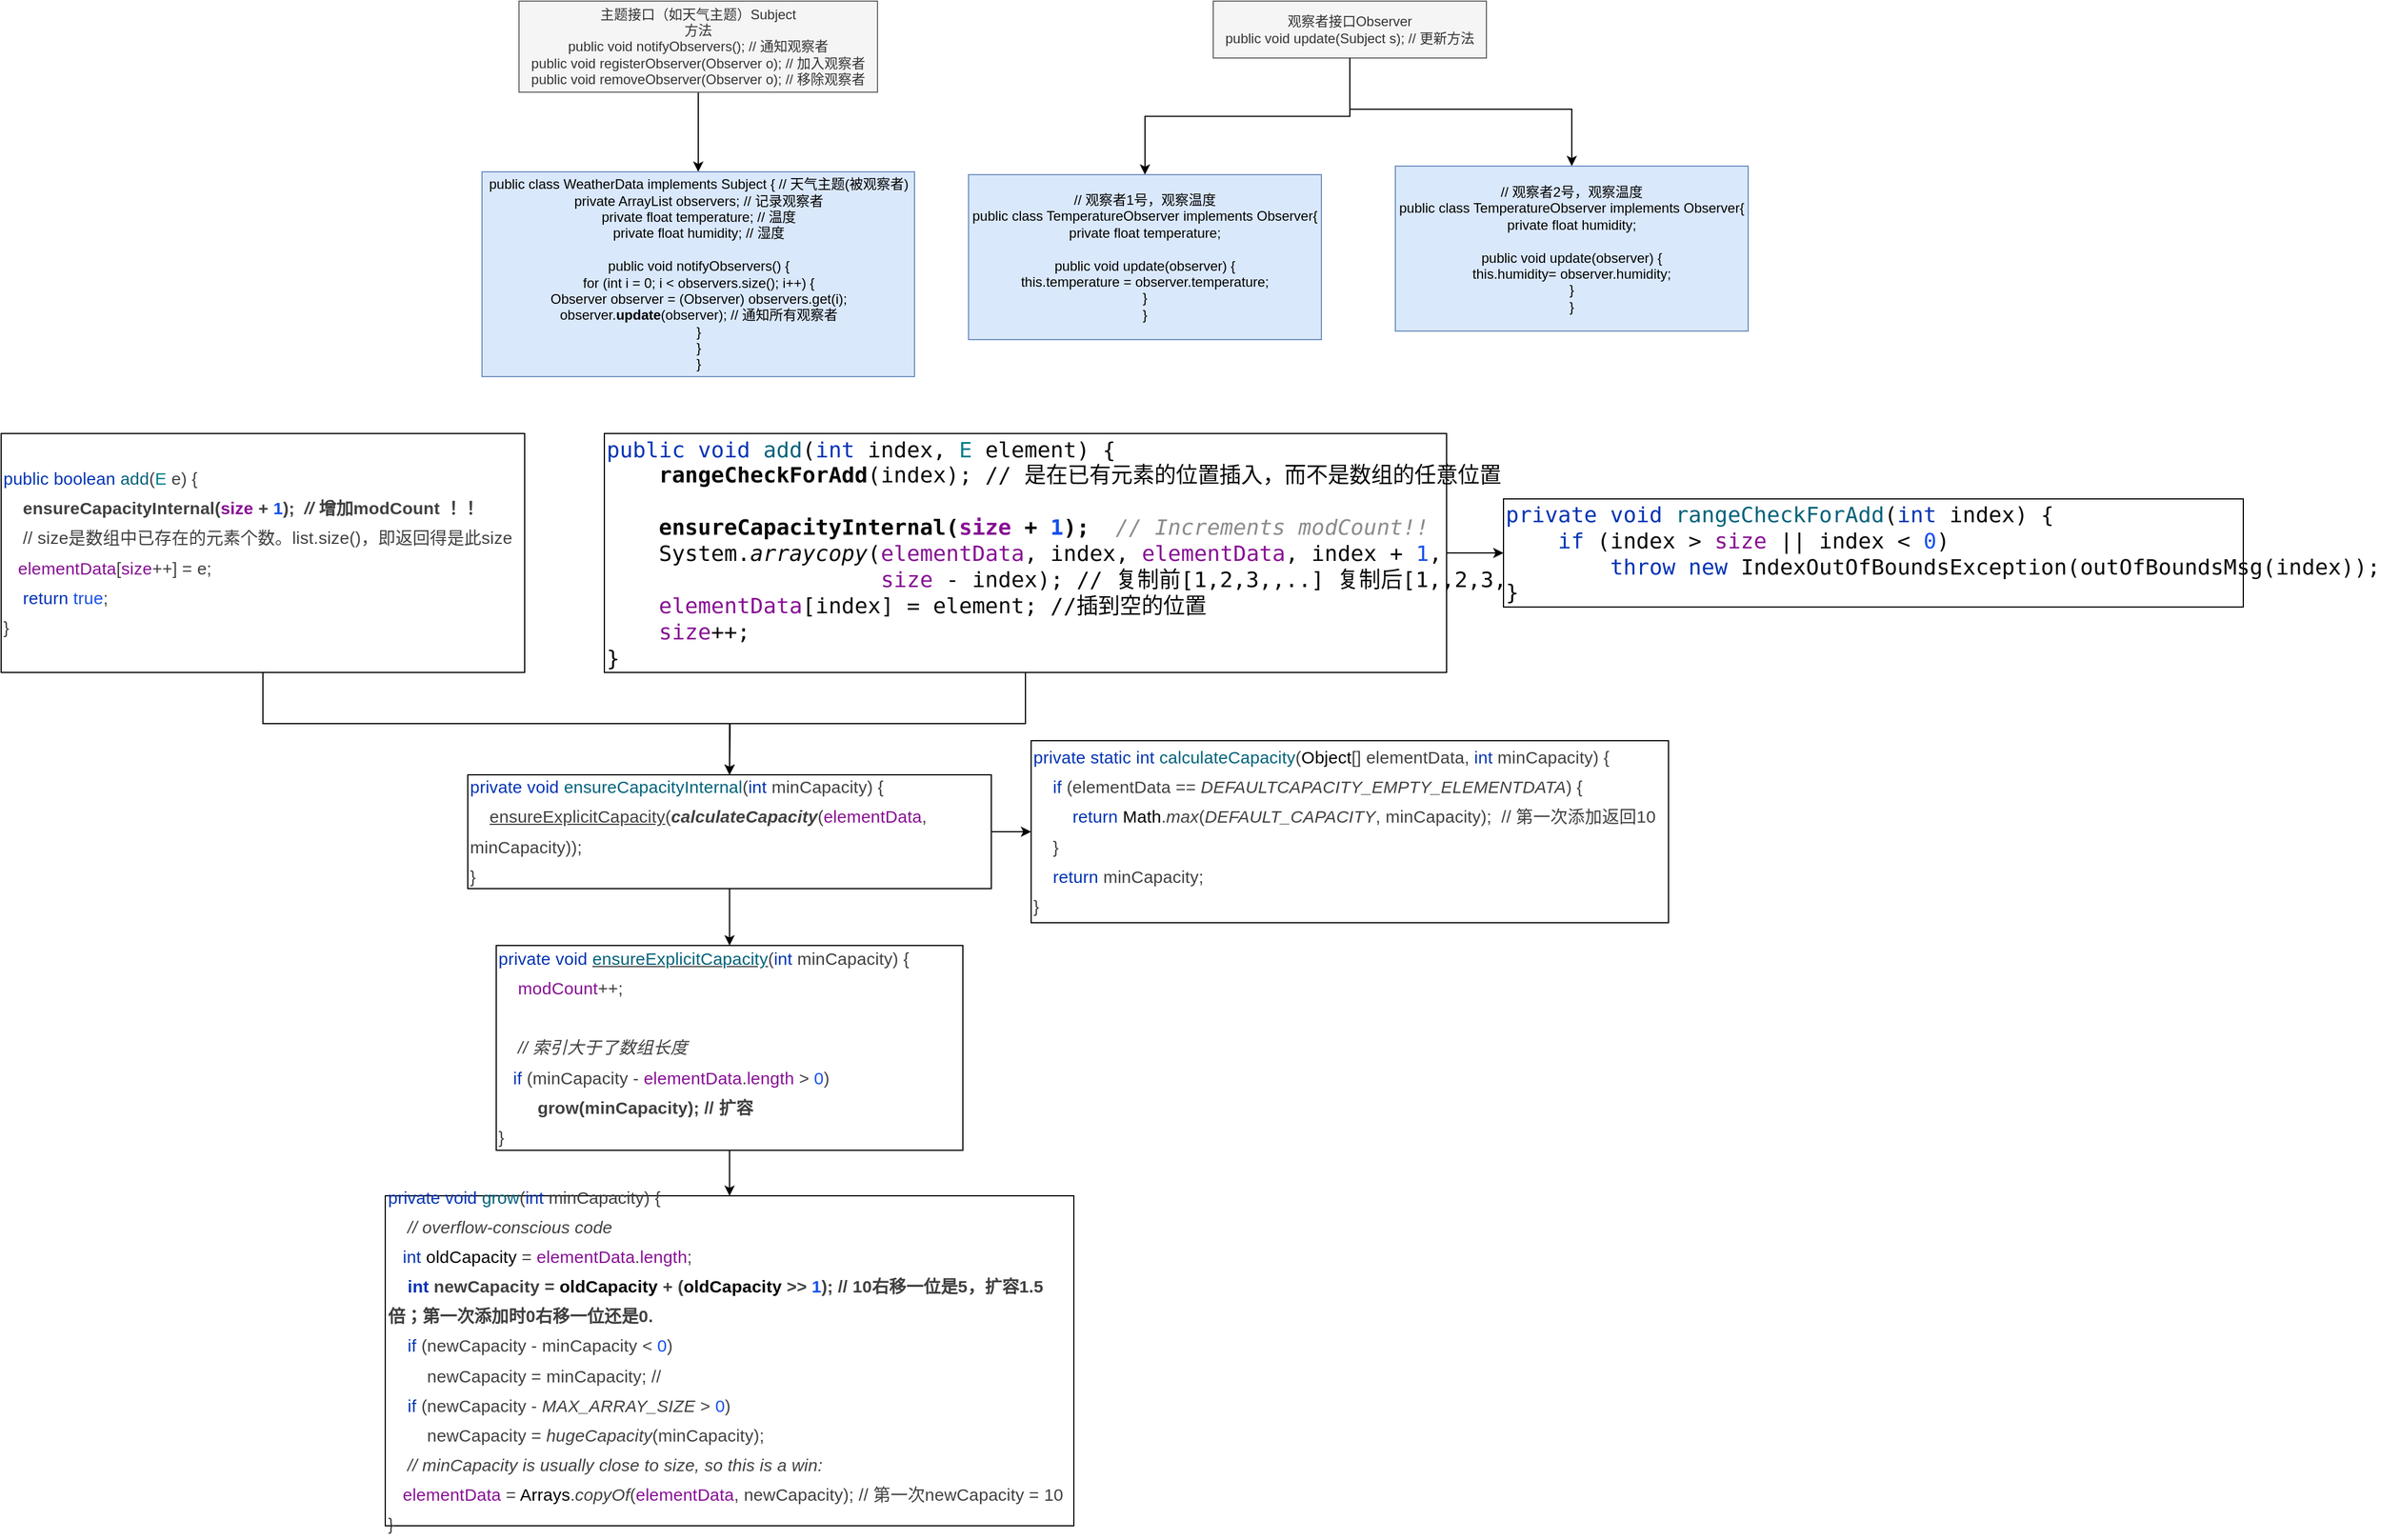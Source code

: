 <mxfile version="14.4.4" type="github" pages="2">
  <diagram id="IOh4PAiZkawLgyW5_e6M" name="第 1 页">
    <mxGraphModel dx="3764" dy="1560" grid="1" gridSize="10" guides="1" tooltips="1" connect="1" arrows="1" fold="1" page="1" pageScale="1" pageWidth="1169" pageHeight="1654" math="0" shadow="0">
      <root>
        <mxCell id="0" />
        <mxCell id="1" parent="0" />
        <mxCell id="SYeLV3Aws_iC3zg5UTRD-5" value="" style="edgeStyle=orthogonalEdgeStyle;rounded=0;orthogonalLoop=1;jettySize=auto;html=1;" parent="1" source="SYeLV3Aws_iC3zg5UTRD-1" target="SYeLV3Aws_iC3zg5UTRD-4" edge="1">
          <mxGeometry relative="1" as="geometry" />
        </mxCell>
        <mxCell id="SYeLV3Aws_iC3zg5UTRD-1" value="&lt;font&gt;&lt;font style=&quot;font-size: 12px&quot;&gt;主题接口（如天气主题）Subject&lt;br&gt;方法&lt;br&gt;public void notifyObservers(); // 通知观察者&lt;br&gt;&lt;/font&gt;public void registerObserver(Observer o); // 加入观察者&lt;br&gt;public void removeObserver(Observer o); // 移除观察者&lt;br&gt;&lt;/font&gt;" style="whiteSpace=wrap;html=1;fillColor=#f5f5f5;strokeColor=#666666;fontColor=#333333;" parent="1" vertex="1">
          <mxGeometry x="65" y="10" width="315" height="80" as="geometry" />
        </mxCell>
        <mxCell id="SYeLV3Aws_iC3zg5UTRD-4" value="public class WeatherData implements Subject { // 天气主题(被观察者)&lt;br&gt;&lt;div&gt;private ArrayList observers; // 记录观察者&lt;/div&gt;&lt;div&gt;&lt;span&gt; &lt;/span&gt;private float temperature; // 温度&lt;/div&gt;&lt;div&gt;&lt;span&gt; &lt;/span&gt;private float humidity; // 湿度&lt;/div&gt;&lt;div&gt;&lt;div&gt;&lt;br&gt;&lt;/div&gt;&lt;div&gt;&lt;span&gt; &lt;/span&gt;public void notifyObservers() {&lt;/div&gt;&lt;div&gt;&lt;span&gt;  &lt;/span&gt;for (int i = 0; i &amp;lt; observers.size(); i++) {&lt;/div&gt;&lt;div&gt;&lt;span&gt;   &lt;/span&gt;Observer observer = (Observer) observers.get(i);&lt;/div&gt;&lt;div&gt;&lt;span&gt;   &lt;/span&gt;observer.&lt;b&gt;update&lt;/b&gt;(&lt;span&gt;observer&lt;/span&gt;&lt;span&gt;); // 通知所有观察者&lt;/span&gt;&lt;/div&gt;&lt;div&gt;&lt;span&gt;  &lt;/span&gt;}&lt;/div&gt;&lt;div&gt;&lt;span&gt; &lt;/span&gt;}&lt;/div&gt;&lt;/div&gt;}" style="whiteSpace=wrap;html=1;fillColor=#dae8fc;strokeColor=#6c8ebf;" parent="1" vertex="1">
          <mxGeometry x="32.5" y="160" width="380" height="180" as="geometry" />
        </mxCell>
        <mxCell id="SYeLV3Aws_iC3zg5UTRD-13" value="" style="edgeStyle=orthogonalEdgeStyle;rounded=0;orthogonalLoop=1;jettySize=auto;html=1;" parent="1" source="SYeLV3Aws_iC3zg5UTRD-7" target="SYeLV3Aws_iC3zg5UTRD-12" edge="1">
          <mxGeometry relative="1" as="geometry" />
        </mxCell>
        <mxCell id="SYeLV3Aws_iC3zg5UTRD-7" value="&lt;div&gt;观察者接口Observer&lt;/div&gt;&lt;div&gt;&lt;span&gt; &lt;/span&gt;public void update(Subject s); // 更新方法&lt;/div&gt;" style="whiteSpace=wrap;html=1;fillColor=#f5f5f5;strokeColor=#666666;fontColor=#333333;" parent="1" vertex="1">
          <mxGeometry x="675" y="10" width="240" height="50" as="geometry" />
        </mxCell>
        <mxCell id="SYeLV3Aws_iC3zg5UTRD-12" value="// 观察者1号，观察温度&lt;br&gt;public class TemperatureObserver&amp;nbsp;implements Observer{&lt;br&gt;&lt;div&gt;private float temperature;&lt;br&gt;&lt;/div&gt;&lt;div&gt;&lt;br&gt;&lt;/div&gt;&lt;div&gt;&lt;span&gt; &lt;/span&gt;public void update(observer&lt;span&gt;) {&lt;/span&gt;&lt;/div&gt;&lt;div&gt;&lt;/div&gt;this.temperature = observer.temperature;&lt;br&gt;&lt;div&gt;&lt;span&gt; &lt;/span&gt;}&lt;/div&gt;}" style="whiteSpace=wrap;html=1;strokeColor=#6c8ebf;fillColor=#dae8fc;" parent="1" vertex="1">
          <mxGeometry x="460" y="162.5" width="310" height="145" as="geometry" />
        </mxCell>
        <mxCell id="SYeLV3Aws_iC3zg5UTRD-17" value="" style="edgeStyle=orthogonalEdgeStyle;rounded=0;orthogonalLoop=1;jettySize=auto;html=1;" parent="1" target="SYeLV3Aws_iC3zg5UTRD-18" edge="1">
          <mxGeometry relative="1" as="geometry">
            <mxPoint x="795" y="60" as="sourcePoint" />
            <Array as="points">
              <mxPoint x="795" y="105" />
              <mxPoint x="990" y="105" />
            </Array>
          </mxGeometry>
        </mxCell>
        <mxCell id="SYeLV3Aws_iC3zg5UTRD-18" value="// 观察者2号，观察温度&lt;br&gt;public class TemperatureObserver&amp;nbsp;implements Observer{&lt;br&gt;&lt;div&gt;private float humidity;&lt;br&gt;&lt;/div&gt;&lt;div&gt;&lt;br&gt;&lt;/div&gt;&lt;div&gt;&lt;span&gt; &lt;/span&gt;public void update(observer&lt;span&gt;) {&lt;/span&gt;&lt;/div&gt;&lt;div&gt;&lt;/div&gt;this.humidity= observer.humidity;&lt;br&gt;&lt;div&gt;&lt;span&gt; &lt;/span&gt;}&lt;/div&gt;}" style="whiteSpace=wrap;html=1;strokeColor=#6c8ebf;fillColor=#dae8fc;" parent="1" vertex="1">
          <mxGeometry x="835" y="155" width="310" height="145" as="geometry" />
        </mxCell>
        <mxCell id="PK-PFNxCyHaTdvOHPVNn-3" value="" style="edgeStyle=orthogonalEdgeStyle;rounded=0;orthogonalLoop=1;jettySize=auto;html=1;" edge="1" parent="1" source="PK-PFNxCyHaTdvOHPVNn-1" target="PK-PFNxCyHaTdvOHPVNn-2">
          <mxGeometry relative="1" as="geometry" />
        </mxCell>
        <mxCell id="PK-PFNxCyHaTdvOHPVNn-1" value="&lt;p style=&quot;font-size: 15px ; color: rgb(64 , 64 , 64) ; line-height: 1.74 ; letter-spacing: 0.008em ; outline-style: none ; overflow-wrap: break-word ; margin: 0px&quot;&gt;&lt;span style=&quot;color: #0033b3&quot;&gt;public boolean &lt;/span&gt;&lt;span style=&quot;color: #00627a&quot;&gt;add&lt;/span&gt;(&lt;span style=&quot;color: #007e8a&quot;&gt;E &lt;/span&gt;e) {&lt;/p&gt;&lt;p style=&quot;font-size: 15px ; color: rgb(64 , 64 , 64) ; line-height: 1.74 ; letter-spacing: 0.008em ; outline-style: none ; overflow-wrap: break-word ; margin: 0px&quot;&gt;&amp;nbsp; &amp;nbsp; &lt;strong&gt;ensureCapacityInternal(&lt;/strong&gt;&lt;strong&gt;&lt;span style=&quot;color: #871094&quot;&gt;size &lt;/span&gt;&lt;/strong&gt;&lt;strong&gt;+ &lt;/strong&gt;&lt;strong&gt;&lt;span style=&quot;color: #1750eb&quot;&gt;1&lt;/span&gt;&lt;/strong&gt;&lt;strong&gt;); &amp;nbsp;&lt;/strong&gt;&lt;strong&gt;&lt;em&gt;//&lt;/em&gt;&lt;/strong&gt;&lt;strong&gt;&lt;em&gt; &lt;/em&gt;&lt;/strong&gt;&lt;strong&gt;增加modCount ！！&lt;/strong&gt;&lt;/p&gt;&lt;p style=&quot;font-size: 15px ; color: rgb(64 , 64 , 64) ; line-height: 1.74 ; letter-spacing: 0.008em ; outline-style: none ; overflow-wrap: break-word ; margin: 0px&quot;&gt;&amp;nbsp; &amp;nbsp; // size是数组中已存在的元素个数。list.size()，即返回得是此size&lt;br&gt;&lt;em&gt; &amp;nbsp; &amp;nbsp;&lt;/em&gt;&lt;span style=&quot;color: #871094&quot;&gt;elementData&lt;/span&gt;[&lt;span style=&quot;color: #871094&quot;&gt;size&lt;/span&gt;++] = e;&lt;/p&gt;&lt;p style=&quot;font-size: 15px ; color: rgb(64 , 64 , 64) ; line-height: 1.74 ; letter-spacing: 0.008em ; outline-style: none ; overflow-wrap: break-word ; margin: 0px&quot;&gt;&amp;nbsp; &amp;nbsp; &lt;span style=&quot;color: #0033b3&quot;&gt;return &lt;/span&gt;&lt;span style=&quot;color: #1750eb&quot;&gt;true&lt;/span&gt;;&lt;/p&gt;&lt;p style=&quot;font-size: 15px ; color: rgb(64 , 64 , 64) ; line-height: 1.74 ; letter-spacing: 0.008em ; outline-style: none ; overflow-wrap: break-word ; margin: 0px&quot;&gt;}&lt;/p&gt;" style="whiteSpace=wrap;html=1;align=left;" vertex="1" parent="1">
          <mxGeometry x="-390" y="390" width="460" height="210" as="geometry" />
        </mxCell>
        <mxCell id="PK-PFNxCyHaTdvOHPVNn-5" value="" style="edgeStyle=orthogonalEdgeStyle;rounded=0;orthogonalLoop=1;jettySize=auto;html=1;" edge="1" parent="1" source="PK-PFNxCyHaTdvOHPVNn-2" target="PK-PFNxCyHaTdvOHPVNn-4">
          <mxGeometry relative="1" as="geometry" />
        </mxCell>
        <mxCell id="PK-PFNxCyHaTdvOHPVNn-7" value="" style="edgeStyle=orthogonalEdgeStyle;rounded=0;orthogonalLoop=1;jettySize=auto;html=1;" edge="1" parent="1" source="PK-PFNxCyHaTdvOHPVNn-2" target="PK-PFNxCyHaTdvOHPVNn-6">
          <mxGeometry relative="1" as="geometry" />
        </mxCell>
        <mxCell id="PK-PFNxCyHaTdvOHPVNn-2" value="&lt;p style=&quot;font-size: 15px ; color: rgb(64 , 64 , 64) ; line-height: 1.74 ; letter-spacing: 0.008em ; outline-style: none ; overflow-wrap: break-word ; margin: 0px&quot;&gt;&lt;span style=&quot;color: #0033b3&quot;&gt;private void &lt;/span&gt;&lt;span style=&quot;color: #00627a&quot;&gt;ensureCapacityInternal&lt;/span&gt;(&lt;span style=&quot;color: #0033b3&quot;&gt;int &lt;/span&gt;minCapacity) {&lt;/p&gt;&lt;p style=&quot;font-size: 15px ; color: rgb(64 , 64 , 64) ; line-height: 1.74 ; letter-spacing: 0.008em ; outline-style: none ; overflow-wrap: break-word ; margin: 0px&quot;&gt;&amp;nbsp; &amp;nbsp; &lt;u&gt;ensureExplicitCapacity&lt;/u&gt;(&lt;strong&gt;&lt;em&gt;calculateCapacity&lt;/em&gt;&lt;/strong&gt;(&lt;span style=&quot;color: #871094&quot;&gt;elementData&lt;/span&gt;, minCapacity));&lt;/p&gt;&lt;p style=&quot;font-size: 15px ; color: rgb(64 , 64 , 64) ; line-height: 1.74 ; letter-spacing: 0.008em ; outline-style: none ; overflow-wrap: break-word ; margin: 0px&quot;&gt;}&lt;/p&gt;" style="whiteSpace=wrap;html=1;align=left;" vertex="1" parent="1">
          <mxGeometry x="20" y="690" width="460" height="100" as="geometry" />
        </mxCell>
        <mxCell id="PK-PFNxCyHaTdvOHPVNn-4" value="&lt;p style=&quot;font-size: 15px ; color: rgb(64 , 64 , 64) ; line-height: 1.74 ; letter-spacing: 0.008em ; outline-style: none ; overflow-wrap: break-word ; margin: 0px&quot;&gt;&lt;span style=&quot;color: rgb(0 , 51 , 179)&quot;&gt;private static int &lt;/span&gt;&lt;span style=&quot;color: rgb(0 , 98 , 122)&quot;&gt;calculateCapacity&lt;/span&gt;(&lt;span style=&quot;color: rgb(0 , 0 , 0)&quot;&gt;Object&lt;/span&gt;[] elementData, &lt;span style=&quot;color: rgb(0 , 51 , 179)&quot;&gt;int &lt;/span&gt;minCapacity) {&lt;/p&gt;&lt;p style=&quot;font-size: 15px ; color: rgb(64 , 64 , 64) ; line-height: 1.74 ; letter-spacing: 0.008em ; outline-style: none ; overflow-wrap: break-word ; margin: 0px&quot;&gt;&amp;nbsp; &amp;nbsp; &lt;span style=&quot;color: #0033b3&quot;&gt;if &lt;/span&gt;(elementData == &lt;em&gt;DEFAULTCAPACITY_EMPTY_ELEMENTDATA&lt;/em&gt;) {&lt;/p&gt;&lt;p style=&quot;font-size: 15px ; color: rgb(64 , 64 , 64) ; line-height: 1.74 ; letter-spacing: 0.008em ; outline-style: none ; overflow-wrap: break-word ; margin: 0px&quot;&gt;&amp;nbsp; &amp;nbsp; &amp;nbsp; &amp;nbsp; &lt;span style=&quot;color: #0033b3&quot;&gt;return &lt;/span&gt;&lt;span style=&quot;color: #000000&quot;&gt;Math&lt;/span&gt;.&lt;em&gt;max&lt;/em&gt;(&lt;em&gt;DEFAULT_CAPACITY&lt;/em&gt;, minCapacity);&amp;nbsp; // 第一次添加返回10&lt;/p&gt;&lt;p style=&quot;font-size: 15px ; color: rgb(64 , 64 , 64) ; line-height: 1.74 ; letter-spacing: 0.008em ; outline-style: none ; overflow-wrap: break-word ; margin: 0px&quot;&gt;&amp;nbsp; &amp;nbsp; }&lt;/p&gt;&lt;p style=&quot;font-size: 15px ; color: rgb(64 , 64 , 64) ; line-height: 1.74 ; letter-spacing: 0.008em ; outline-style: none ; overflow-wrap: break-word ; margin: 0px&quot;&gt;&amp;nbsp; &amp;nbsp; &lt;span style=&quot;color: #0033b3&quot;&gt;return &lt;/span&gt;minCapacity;&lt;/p&gt;&lt;p style=&quot;font-size: 15px ; color: rgb(64 , 64 , 64) ; line-height: 1.74 ; letter-spacing: 0.008em ; outline-style: none ; overflow-wrap: break-word ; margin: 0px&quot;&gt;}&lt;/p&gt;" style="whiteSpace=wrap;html=1;align=left;" vertex="1" parent="1">
          <mxGeometry x="515" y="660" width="560" height="160" as="geometry" />
        </mxCell>
        <mxCell id="PK-PFNxCyHaTdvOHPVNn-9" value="" style="edgeStyle=orthogonalEdgeStyle;rounded=0;orthogonalLoop=1;jettySize=auto;html=1;" edge="1" parent="1" source="PK-PFNxCyHaTdvOHPVNn-6" target="PK-PFNxCyHaTdvOHPVNn-8">
          <mxGeometry relative="1" as="geometry" />
        </mxCell>
        <mxCell id="PK-PFNxCyHaTdvOHPVNn-6" value="&lt;p style=&quot;font-size: 15px ; color: rgb(64 , 64 , 64) ; line-height: 1.74 ; letter-spacing: 0.008em ; outline-style: none ; overflow-wrap: break-word ; margin: 0px&quot;&gt;&lt;span style=&quot;color: #0033b3&quot;&gt;private void &lt;/span&gt;&lt;u&gt;&lt;span style=&quot;color: #00627a&quot;&gt;ensureExplicitCapacity&lt;/span&gt;&lt;/u&gt;(&lt;span style=&quot;color: #0033b3&quot;&gt;int &lt;/span&gt;minCapacity) {&lt;/p&gt;&lt;p style=&quot;font-size: 15px ; color: rgb(64 , 64 , 64) ; line-height: 1.74 ; letter-spacing: 0.008em ; outline-style: none ; overflow-wrap: break-word ; margin: 0px&quot;&gt;&amp;nbsp; &amp;nbsp; &lt;span style=&quot;color: #871094&quot;&gt;modCount&lt;/span&gt;++;&lt;/p&gt;&lt;p style=&quot;font-size: 15px ; color: rgb(64 , 64 , 64) ; line-height: 1.74 ; letter-spacing: 0.008em ; outline-style: none ; overflow-wrap: break-word ; margin: 0px&quot;&gt;&lt;br&gt;&lt;/p&gt;&lt;p style=&quot;font-size: 15px ; color: rgb(64 , 64 , 64) ; line-height: 1.74 ; letter-spacing: 0.008em ; outline-style: none ; overflow-wrap: break-word ; margin: 0px&quot;&gt;&amp;nbsp; &amp;nbsp; &lt;em&gt;// 索引大于了数组长度&lt;br&gt;&lt;/em&gt;&lt;em&gt; &amp;nbsp; &amp;nbsp;&lt;/em&gt;&lt;span style=&quot;color: #0033b3&quot;&gt;if &lt;/span&gt;(minCapacity - &lt;span style=&quot;color: #871094&quot;&gt;elementData&lt;/span&gt;.&lt;span style=&quot;color: #871094&quot;&gt;length &lt;/span&gt;&amp;gt; &lt;span style=&quot;color: #1750eb&quot;&gt;0&lt;/span&gt;)&lt;/p&gt;&lt;p style=&quot;font-size: 15px ; color: rgb(64 , 64 , 64) ; line-height: 1.74 ; letter-spacing: 0.008em ; outline-style: none ; overflow-wrap: break-word ; margin: 0px&quot;&gt;&amp;nbsp; &amp;nbsp; &amp;nbsp; &amp;nbsp; &lt;strong&gt;grow(minCapacity); // 扩容&lt;/strong&gt;&lt;/p&gt;&lt;p style=&quot;font-size: 15px ; color: rgb(64 , 64 , 64) ; line-height: 1.74 ; letter-spacing: 0.008em ; outline-style: none ; overflow-wrap: break-word ; margin: 0px&quot;&gt;}&lt;/p&gt;" style="whiteSpace=wrap;html=1;align=left;" vertex="1" parent="1">
          <mxGeometry x="45" y="840" width="410" height="180" as="geometry" />
        </mxCell>
        <mxCell id="PK-PFNxCyHaTdvOHPVNn-8" value="&lt;p style=&quot;font-size: 15px ; color: rgb(64 , 64 , 64) ; line-height: 1.74 ; letter-spacing: 0.008em ; outline-style: none ; overflow-wrap: break-word ; margin: 0px&quot;&gt;&lt;span style=&quot;color: #0033b3&quot;&gt;private void &lt;/span&gt;&lt;span style=&quot;color: #00627a&quot;&gt;grow&lt;/span&gt;(&lt;span style=&quot;color: #0033b3&quot;&gt;int &lt;/span&gt;minCapacity) {&lt;/p&gt;&lt;p style=&quot;font-size: 15px ; color: rgb(64 , 64 , 64) ; line-height: 1.74 ; letter-spacing: 0.008em ; outline-style: none ; overflow-wrap: break-word ; margin: 0px&quot;&gt;&amp;nbsp; &amp;nbsp; &lt;em&gt;// overflow-conscious code&lt;br&gt;&lt;/em&gt;&lt;em&gt; &amp;nbsp; &amp;nbsp;&lt;/em&gt;&lt;span style=&quot;color: #0033b3&quot;&gt;int &lt;/span&gt;&lt;span style=&quot;color: #000000&quot;&gt;oldCapacity &lt;/span&gt;= &lt;span style=&quot;color: #871094&quot;&gt;elementData&lt;/span&gt;.&lt;span style=&quot;color: #871094&quot;&gt;length&lt;/span&gt;;&lt;/p&gt;&lt;p style=&quot;font-size: 15px ; color: rgb(64 , 64 , 64) ; line-height: 1.74 ; letter-spacing: 0.008em ; outline-style: none ; overflow-wrap: break-word ; margin: 0px&quot;&gt;&amp;nbsp; &amp;nbsp;&lt;strong&gt; &lt;/strong&gt;&lt;strong&gt;&lt;span style=&quot;color: #0033b3&quot;&gt;int &lt;/span&gt;&lt;/strong&gt;&lt;strong&gt;newCapacity = &lt;/strong&gt;&lt;strong&gt;&lt;span style=&quot;color: #000000&quot;&gt;oldCapacity &lt;/span&gt;&lt;/strong&gt;&lt;strong&gt;+ (&lt;/strong&gt;&lt;strong&gt;&lt;span style=&quot;color: #000000&quot;&gt;oldCapacity &lt;/span&gt;&lt;/strong&gt;&lt;strong&gt;&amp;gt;&amp;gt; &lt;/strong&gt;&lt;strong&gt;&lt;span style=&quot;color: #1750eb&quot;&gt;1&lt;/span&gt;&lt;/strong&gt;&lt;strong&gt;); // 10右移一位是5，扩容1.5倍；第一次添加时0右移一位还是0.&lt;/strong&gt;&lt;/p&gt;&lt;p style=&quot;font-size: 15px ; color: rgb(64 , 64 , 64) ; line-height: 1.74 ; letter-spacing: 0.008em ; outline-style: none ; overflow-wrap: break-word ; margin: 0px&quot;&gt;&amp;nbsp; &amp;nbsp; &lt;span style=&quot;color: #0033b3&quot;&gt;if &lt;/span&gt;(newCapacity - minCapacity &amp;lt; &lt;span style=&quot;color: #1750eb&quot;&gt;0&lt;/span&gt;)&lt;/p&gt;&lt;p style=&quot;font-size: 15px ; color: rgb(64 , 64 , 64) ; line-height: 1.74 ; letter-spacing: 0.008em ; outline-style: none ; overflow-wrap: break-word ; margin: 0px&quot;&gt;&amp;nbsp; &amp;nbsp; &amp;nbsp; &amp;nbsp; newCapacity = minCapacity; //&amp;nbsp;&lt;/p&gt;&lt;p style=&quot;font-size: 15px ; color: rgb(64 , 64 , 64) ; line-height: 1.74 ; letter-spacing: 0.008em ; outline-style: none ; overflow-wrap: break-word ; margin: 0px&quot;&gt;&amp;nbsp; &amp;nbsp; &lt;span style=&quot;color: #0033b3&quot;&gt;if &lt;/span&gt;(newCapacity - &lt;em&gt;MAX_ARRAY_SIZE &lt;/em&gt;&amp;gt; &lt;span style=&quot;color: #1750eb&quot;&gt;0&lt;/span&gt;)&lt;/p&gt;&lt;p style=&quot;font-size: 15px ; color: rgb(64 , 64 , 64) ; line-height: 1.74 ; letter-spacing: 0.008em ; outline-style: none ; overflow-wrap: break-word ; margin: 0px&quot;&gt;&amp;nbsp; &amp;nbsp; &amp;nbsp; &amp;nbsp; newCapacity = &lt;em&gt;hugeCapacity&lt;/em&gt;(minCapacity);&lt;/p&gt;&lt;p style=&quot;font-size: 15px ; color: rgb(64 , 64 , 64) ; line-height: 1.74 ; letter-spacing: 0.008em ; outline-style: none ; overflow-wrap: break-word ; margin: 0px&quot;&gt;&amp;nbsp; &amp;nbsp; &lt;em&gt;// minCapacity is usually close to size, so this is a win:&lt;br&gt;&lt;/em&gt;&lt;em&gt; &amp;nbsp; &amp;nbsp;&lt;/em&gt;&lt;span style=&quot;color: #871094&quot;&gt;elementData &lt;/span&gt;= &lt;span style=&quot;color: #000000&quot;&gt;Arrays&lt;/span&gt;.&lt;em&gt;copyOf&lt;/em&gt;(&lt;span style=&quot;color: #871094&quot;&gt;elementData&lt;/span&gt;, newCapacity); // 第一次newCapacity = 10&lt;/p&gt;&lt;p style=&quot;font-size: 15px ; color: rgb(64 , 64 , 64) ; line-height: 1.74 ; letter-spacing: 0.008em ; outline-style: none ; overflow-wrap: break-word ; margin: 0px&quot;&gt;}&lt;/p&gt;" style="whiteSpace=wrap;html=1;align=left;" vertex="1" parent="1">
          <mxGeometry x="-52.5" y="1060" width="605" height="290" as="geometry" />
        </mxCell>
        <mxCell id="PK-PFNxCyHaTdvOHPVNn-11" value="" style="edgeStyle=orthogonalEdgeStyle;rounded=0;orthogonalLoop=1;jettySize=auto;html=1;" edge="1" parent="1" source="PK-PFNxCyHaTdvOHPVNn-10">
          <mxGeometry relative="1" as="geometry">
            <mxPoint x="250" y="690" as="targetPoint" />
          </mxGeometry>
        </mxCell>
        <mxCell id="PK-PFNxCyHaTdvOHPVNn-13" value="" style="edgeStyle=orthogonalEdgeStyle;rounded=0;orthogonalLoop=1;jettySize=auto;html=1;" edge="1" parent="1" source="PK-PFNxCyHaTdvOHPVNn-10" target="PK-PFNxCyHaTdvOHPVNn-12">
          <mxGeometry relative="1" as="geometry" />
        </mxCell>
        <mxCell id="PK-PFNxCyHaTdvOHPVNn-10" value="&lt;pre style=&quot;color: rgb(8 , 8 , 8) ; font-family: , monospace ; font-size: 14.3pt&quot;&gt;&lt;span style=&quot;color: rgb(0 , 51 , 179)&quot;&gt;public void &lt;/span&gt;&lt;span style=&quot;color: rgb(0 , 98 , 122)&quot;&gt;add&lt;/span&gt;(&lt;span style=&quot;color: rgb(0 , 51 , 179)&quot;&gt;int &lt;/span&gt;index, &lt;span style=&quot;color: rgb(0 , 126 , 138)&quot;&gt;E &lt;/span&gt;element) {&lt;br&gt;    &lt;b&gt;rangeCheckForAdd&lt;/b&gt;(index); // 是在已有元素的位置插入，而不是数组的任意位置&lt;br&gt;&lt;br&gt;    &lt;b&gt;ensureCapacityInternal(&lt;span style=&quot;color: rgb(135 , 16 , 148)&quot;&gt;size &lt;/span&gt;+ &lt;span style=&quot;color: rgb(23 , 80 , 235)&quot;&gt;1&lt;/span&gt;);&lt;/b&gt;  &lt;span style=&quot;color: rgb(140 , 140 , 140) ; font-style: italic&quot;&gt;// Increments modCount!!&lt;br&gt;&lt;/span&gt;&lt;span style=&quot;color: rgb(140 , 140 , 140) ; font-style: italic&quot;&gt;    &lt;/span&gt;&lt;span style=&quot;color: rgb(0 , 0 , 0)&quot;&gt;System&lt;/span&gt;.&lt;span style=&quot;font-style: italic&quot;&gt;arraycopy&lt;/span&gt;(&lt;span style=&quot;color: rgb(135 , 16 , 148)&quot;&gt;elementData&lt;/span&gt;, index, &lt;span style=&quot;color: rgb(135 , 16 , 148)&quot;&gt;elementData&lt;/span&gt;, index + &lt;span style=&quot;color: rgb(23 , 80 , 235)&quot;&gt;1&lt;/span&gt;,&lt;br&gt;                     &lt;span style=&quot;color: rgb(135 , 16 , 148)&quot;&gt;size &lt;/span&gt;- index); // 复制前[1,2,3,,..] 复制后[1,,2,3,...]&lt;br&gt;    &lt;span style=&quot;color: rgb(135 , 16 , 148)&quot;&gt;elementData&lt;/span&gt;[index] = element; //插到空的位置&lt;br&gt;    &lt;span style=&quot;color: rgb(135 , 16 , 148)&quot;&gt;size&lt;/span&gt;++;&lt;br&gt;}&lt;/pre&gt;" style="whiteSpace=wrap;html=1;align=left;" vertex="1" parent="1">
          <mxGeometry x="140" y="390" width="740" height="210" as="geometry" />
        </mxCell>
        <mxCell id="PK-PFNxCyHaTdvOHPVNn-12" value="&lt;pre style=&quot;color: rgb(8 , 8 , 8) ; font-family: , monospace ; font-size: 14.3pt&quot;&gt;&lt;span style=&quot;color: rgb(0 , 51 , 179)&quot;&gt;private void &lt;/span&gt;&lt;span style=&quot;color: rgb(0 , 98 , 122)&quot;&gt;rangeCheckForAdd&lt;/span&gt;(&lt;span style=&quot;color: rgb(0 , 51 , 179)&quot;&gt;int &lt;/span&gt;index) {&lt;br&gt;    &lt;span style=&quot;color: rgb(0 , 51 , 179)&quot;&gt;if &lt;/span&gt;(index &amp;gt; &lt;span style=&quot;color: rgb(135 , 16 , 148)&quot;&gt;size &lt;/span&gt;|| index &amp;lt; &lt;span style=&quot;color: rgb(23 , 80 , 235)&quot;&gt;0&lt;/span&gt;)&lt;br&gt;        &lt;span style=&quot;color: rgb(0 , 51 , 179)&quot;&gt;throw new &lt;/span&gt;IndexOutOfBoundsException(outOfBoundsMsg(index));&lt;br&gt;}&lt;/pre&gt;" style="whiteSpace=wrap;html=1;align=left;" vertex="1" parent="1">
          <mxGeometry x="930" y="447.5" width="650" height="95" as="geometry" />
        </mxCell>
      </root>
    </mxGraphModel>
  </diagram>
  <diagram id="O5Xmt8BkYF_9prDtjJTG" name="第 2 页">
    <mxGraphModel dx="1038" dy="624" grid="1" gridSize="10" guides="1" tooltips="1" connect="1" arrows="1" fold="1" page="1" pageScale="1" pageWidth="1169" pageHeight="1654" math="0" shadow="0">
      <root>
        <mxCell id="EPySK9wZTGDiLBOCiE5P-0" />
        <mxCell id="EPySK9wZTGDiLBOCiE5P-1" parent="EPySK9wZTGDiLBOCiE5P-0" />
      </root>
    </mxGraphModel>
  </diagram>
</mxfile>
